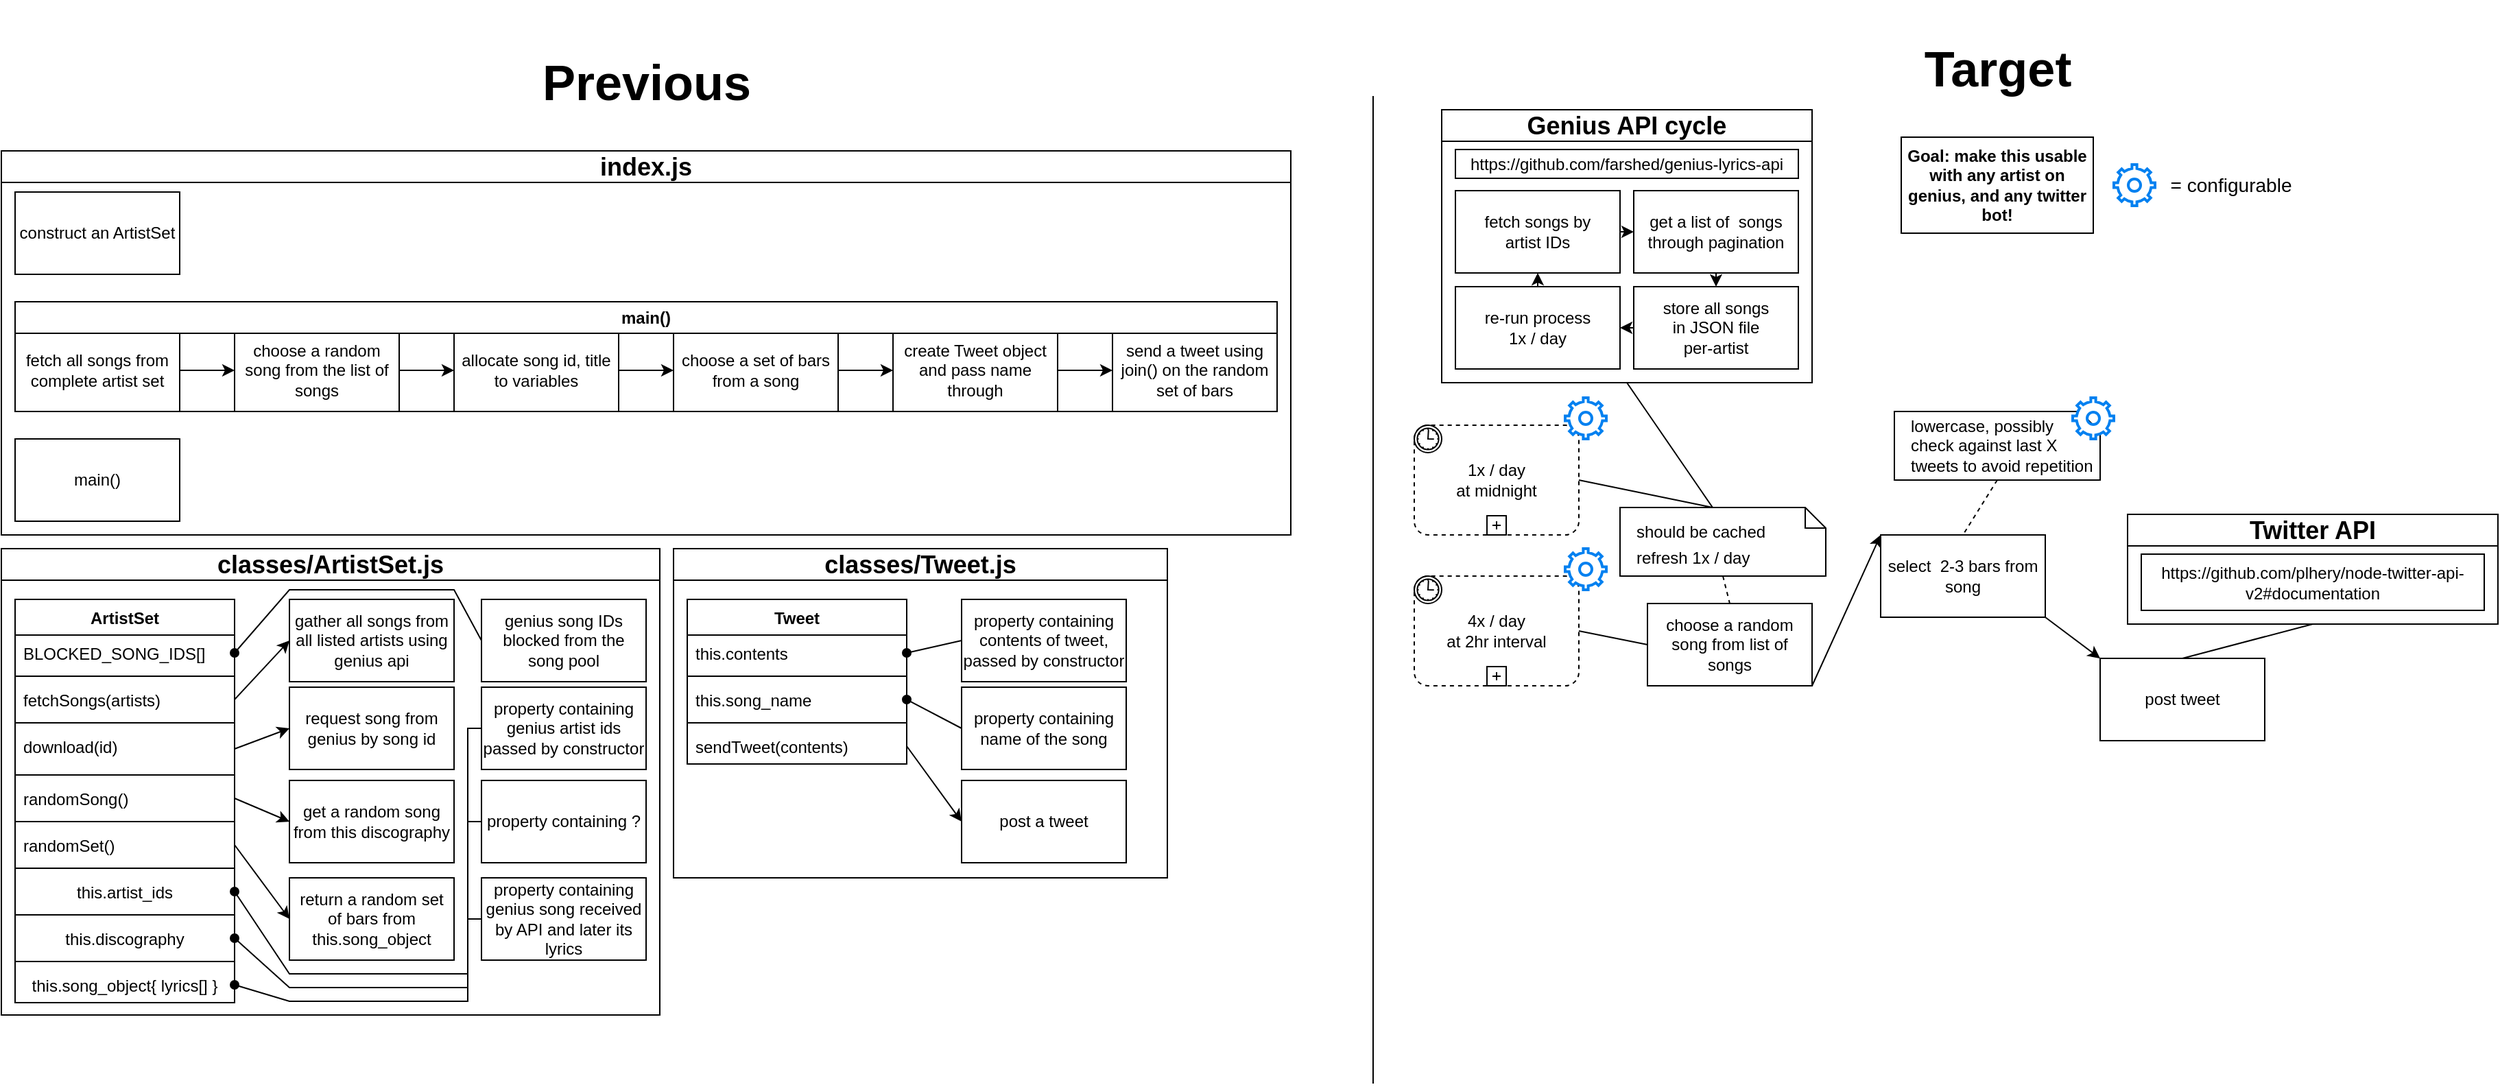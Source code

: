 <mxfile version="20.6.0" type="device"><diagram id="C5RBs43oDa-KdzZeNtuy" name="Page-1"><mxGraphModel dx="1237" dy="1063" grid="1" gridSize="10" guides="1" tooltips="1" connect="1" arrows="1" fold="1" page="0" pageScale="1" pageWidth="1200" pageHeight="1600" math="0" shadow="0"><root><mxCell id="WIyWlLk6GJQsqaUBKTNV-0"/><mxCell id="WIyWlLk6GJQsqaUBKTNV-1" parent="WIyWlLk6GJQsqaUBKTNV-0"/><mxCell id="Gpv4oq7Q0lShvda4jaFB-26" value="&lt;div&gt;&lt;h2&gt;classes/ArtistSet.js&lt;/h2&gt;&lt;/div&gt;" style="swimlane;whiteSpace=wrap;html=1;rounded=0;" parent="WIyWlLk6GJQsqaUBKTNV-1" vertex="1"><mxGeometry x="40" y="330" width="480" height="340" as="geometry"/></mxCell><mxCell id="Gpv4oq7Q0lShvda4jaFB-22" value="ArtistSet" style="swimlane;fontStyle=1;align=center;verticalAlign=top;childLayout=stackLayout;horizontal=1;startSize=26;horizontalStack=0;resizeParent=1;resizeParentMax=0;resizeLast=0;collapsible=1;marginBottom=0;rounded=0;" parent="Gpv4oq7Q0lShvda4jaFB-26" vertex="1"><mxGeometry x="10" y="37" width="160" height="294" as="geometry"/></mxCell><mxCell id="Gpv4oq7Q0lShvda4jaFB-23" value="BLOCKED_SONG_IDS[]" style="text;strokeColor=none;fillColor=none;align=left;verticalAlign=top;spacingLeft=4;spacingRight=4;overflow=hidden;rotatable=0;points=[[0,0.5],[1,0.5]];portConstraint=eastwest;rounded=0;" parent="Gpv4oq7Q0lShvda4jaFB-22" vertex="1"><mxGeometry y="26" width="160" height="26" as="geometry"/></mxCell><mxCell id="Gpv4oq7Q0lShvda4jaFB-24" value="" style="line;strokeWidth=1;fillColor=none;align=left;verticalAlign=middle;spacingTop=-1;spacingLeft=3;spacingRight=3;rotatable=0;labelPosition=right;points=[];portConstraint=eastwest;rounded=0;" parent="Gpv4oq7Q0lShvda4jaFB-22" vertex="1"><mxGeometry y="52" width="160" height="8" as="geometry"/></mxCell><mxCell id="Gpv4oq7Q0lShvda4jaFB-25" value="fetchSongs(artists)" style="text;strokeColor=none;fillColor=none;align=left;verticalAlign=top;spacingLeft=4;spacingRight=4;overflow=hidden;rotatable=0;points=[[0,0.5],[1,0.5]];portConstraint=eastwest;rounded=0;" parent="Gpv4oq7Q0lShvda4jaFB-22" vertex="1"><mxGeometry y="60" width="160" height="26" as="geometry"/></mxCell><mxCell id="Gpv4oq7Q0lShvda4jaFB-31" value="" style="line;strokeWidth=1;fillColor=none;align=left;verticalAlign=middle;spacingTop=-1;spacingLeft=3;spacingRight=3;rotatable=0;labelPosition=right;points=[];portConstraint=eastwest;rounded=0;" parent="Gpv4oq7Q0lShvda4jaFB-22" vertex="1"><mxGeometry y="86" width="160" height="8" as="geometry"/></mxCell><mxCell id="Gpv4oq7Q0lShvda4jaFB-30" value="download(id)" style="text;strokeColor=none;fillColor=none;spacingLeft=4;spacingRight=4;overflow=hidden;rotatable=0;points=[[0,0.5],[1,0.5]];portConstraint=eastwest;fontSize=12;rounded=0;" parent="Gpv4oq7Q0lShvda4jaFB-22" vertex="1"><mxGeometry y="94" width="160" height="30" as="geometry"/></mxCell><mxCell id="Gpv4oq7Q0lShvda4jaFB-36" value="" style="line;strokeWidth=1;fillColor=none;align=left;verticalAlign=middle;spacingTop=-1;spacingLeft=3;spacingRight=3;rotatable=0;labelPosition=right;points=[];portConstraint=eastwest;rounded=0;" parent="Gpv4oq7Q0lShvda4jaFB-22" vertex="1"><mxGeometry y="124" width="160" height="8" as="geometry"/></mxCell><mxCell id="Gpv4oq7Q0lShvda4jaFB-35" value="randomSong()" style="text;strokeColor=none;fillColor=none;align=left;verticalAlign=top;spacingLeft=4;spacingRight=4;overflow=hidden;rotatable=0;points=[[0,0.5],[1,0.5]];portConstraint=eastwest;rounded=0;" parent="Gpv4oq7Q0lShvda4jaFB-22" vertex="1"><mxGeometry y="132" width="160" height="26" as="geometry"/></mxCell><mxCell id="Gpv4oq7Q0lShvda4jaFB-48" value="" style="line;strokeWidth=1;fillColor=none;align=left;verticalAlign=middle;spacingTop=-1;spacingLeft=3;spacingRight=3;rotatable=0;labelPosition=right;points=[];portConstraint=eastwest;rounded=0;" parent="Gpv4oq7Q0lShvda4jaFB-22" vertex="1"><mxGeometry y="158" width="160" height="8" as="geometry"/></mxCell><mxCell id="Gpv4oq7Q0lShvda4jaFB-45" value="randomSet()" style="text;strokeColor=none;fillColor=none;align=left;verticalAlign=top;spacingLeft=4;spacingRight=4;overflow=hidden;rotatable=0;points=[[0,0.5],[1,0.5]];portConstraint=eastwest;rounded=0;" parent="Gpv4oq7Q0lShvda4jaFB-22" vertex="1"><mxGeometry y="166" width="160" height="26" as="geometry"/></mxCell><mxCell id="Gpv4oq7Q0lShvda4jaFB-76" value="" style="line;strokeWidth=1;fillColor=none;align=left;verticalAlign=middle;spacingTop=-1;spacingLeft=3;spacingRight=3;rotatable=0;labelPosition=right;points=[];portConstraint=eastwest;rounded=0;" parent="Gpv4oq7Q0lShvda4jaFB-22" vertex="1"><mxGeometry y="192" width="160" height="8" as="geometry"/></mxCell><mxCell id="Gpv4oq7Q0lShvda4jaFB-75" value="this.artist_ids" style="text;align=center;fontStyle=0;verticalAlign=middle;spacingLeft=3;spacingRight=3;strokeColor=none;rotatable=0;points=[[0,0.5],[1,0.5]];portConstraint=eastwest;rounded=0;" parent="Gpv4oq7Q0lShvda4jaFB-22" vertex="1"><mxGeometry y="200" width="160" height="26" as="geometry"/></mxCell><mxCell id="Gpv4oq7Q0lShvda4jaFB-78" value="" style="line;strokeWidth=1;fillColor=none;align=left;verticalAlign=middle;spacingTop=-1;spacingLeft=3;spacingRight=3;rotatable=0;labelPosition=right;points=[];portConstraint=eastwest;rounded=0;" parent="Gpv4oq7Q0lShvda4jaFB-22" vertex="1"><mxGeometry y="226" width="160" height="8" as="geometry"/></mxCell><mxCell id="Gpv4oq7Q0lShvda4jaFB-77" value="this.discography" style="text;align=center;fontStyle=0;verticalAlign=middle;spacingLeft=3;spacingRight=3;strokeColor=none;rotatable=0;points=[[0,0.5],[1,0.5]];portConstraint=eastwest;rounded=0;" parent="Gpv4oq7Q0lShvda4jaFB-22" vertex="1"><mxGeometry y="234" width="160" height="26" as="geometry"/></mxCell><mxCell id="Gpv4oq7Q0lShvda4jaFB-80" value="" style="line;strokeWidth=1;fillColor=none;align=left;verticalAlign=middle;spacingTop=-1;spacingLeft=3;spacingRight=3;rotatable=0;labelPosition=right;points=[];portConstraint=eastwest;rounded=0;" parent="Gpv4oq7Q0lShvda4jaFB-22" vertex="1"><mxGeometry y="260" width="160" height="8" as="geometry"/></mxCell><mxCell id="Gpv4oq7Q0lShvda4jaFB-79" value="this.song_object{ lyrics[] }" style="text;align=center;fontStyle=0;verticalAlign=middle;spacingLeft=3;spacingRight=3;strokeColor=none;rotatable=0;points=[[0,0.5],[1,0.5]];portConstraint=eastwest;rounded=0;" parent="Gpv4oq7Q0lShvda4jaFB-22" vertex="1"><mxGeometry y="268" width="160" height="26" as="geometry"/></mxCell><mxCell id="Gpv4oq7Q0lShvda4jaFB-27" value="gather all songs from all listed artists using genius api" style="rounded=0;whiteSpace=wrap;html=1;" parent="Gpv4oq7Q0lShvda4jaFB-26" vertex="1"><mxGeometry x="210" y="37" width="120" height="60" as="geometry"/></mxCell><mxCell id="Gpv4oq7Q0lShvda4jaFB-28" value="" style="endArrow=classic;html=1;rounded=0;exitX=1;exitY=0.5;exitDx=0;exitDy=0;entryX=0;entryY=0.5;entryDx=0;entryDy=0;" parent="Gpv4oq7Q0lShvda4jaFB-26" source="Gpv4oq7Q0lShvda4jaFB-25" target="Gpv4oq7Q0lShvda4jaFB-27" edge="1"><mxGeometry width="50" height="50" relative="1" as="geometry"><mxPoint x="580" as="sourcePoint"/><mxPoint x="630" y="-50" as="targetPoint"/></mxGeometry></mxCell><mxCell id="Gpv4oq7Q0lShvda4jaFB-32" value="request song from genius by song id" style="rounded=0;whiteSpace=wrap;html=1;" parent="Gpv4oq7Q0lShvda4jaFB-26" vertex="1"><mxGeometry x="210" y="101" width="120" height="60" as="geometry"/></mxCell><mxCell id="Gpv4oq7Q0lShvda4jaFB-33" value="" style="endArrow=classic;html=1;rounded=0;exitX=1;exitY=0.5;exitDx=0;exitDy=0;entryX=0;entryY=0.5;entryDx=0;entryDy=0;" parent="Gpv4oq7Q0lShvda4jaFB-26" source="Gpv4oq7Q0lShvda4jaFB-30" target="Gpv4oq7Q0lShvda4jaFB-32" edge="1"><mxGeometry width="50" height="50" relative="1" as="geometry"><mxPoint x="580" y="150" as="sourcePoint"/><mxPoint x="630" y="100" as="targetPoint"/></mxGeometry></mxCell><mxCell id="Gpv4oq7Q0lShvda4jaFB-49" value="get a random song from this discography" style="rounded=0;whiteSpace=wrap;html=1;" parent="Gpv4oq7Q0lShvda4jaFB-26" vertex="1"><mxGeometry x="210" y="169" width="120" height="60" as="geometry"/></mxCell><mxCell id="Gpv4oq7Q0lShvda4jaFB-50" value="" style="endArrow=classic;html=1;rounded=0;exitX=1;exitY=0.5;exitDx=0;exitDy=0;entryX=0;entryY=0.5;entryDx=0;entryDy=0;" parent="Gpv4oq7Q0lShvda4jaFB-26" source="Gpv4oq7Q0lShvda4jaFB-35" target="Gpv4oq7Q0lShvda4jaFB-49" edge="1"><mxGeometry width="50" height="50" relative="1" as="geometry"><mxPoint x="580" y="150" as="sourcePoint"/><mxPoint x="630" y="100" as="targetPoint"/></mxGeometry></mxCell><mxCell id="Gpv4oq7Q0lShvda4jaFB-51" value="return a random set of bars from this.song_object" style="rounded=0;whiteSpace=wrap;html=1;" parent="Gpv4oq7Q0lShvda4jaFB-26" vertex="1"><mxGeometry x="210" y="240" width="120" height="60" as="geometry"/></mxCell><mxCell id="Gpv4oq7Q0lShvda4jaFB-52" value="" style="endArrow=classic;html=1;rounded=0;exitX=1;exitY=0.5;exitDx=0;exitDy=0;entryX=0;entryY=0.5;entryDx=0;entryDy=0;" parent="Gpv4oq7Q0lShvda4jaFB-26" source="Gpv4oq7Q0lShvda4jaFB-45" target="Gpv4oq7Q0lShvda4jaFB-51" edge="1"><mxGeometry width="50" height="50" relative="1" as="geometry"><mxPoint x="580" y="150" as="sourcePoint"/><mxPoint x="630" y="100" as="targetPoint"/></mxGeometry></mxCell><mxCell id="Gpv4oq7Q0lShvda4jaFB-72" value="genius song IDs blocked from the song pool" style="rounded=0;whiteSpace=wrap;html=1;" parent="Gpv4oq7Q0lShvda4jaFB-26" vertex="1"><mxGeometry x="350" y="37" width="120" height="60" as="geometry"/></mxCell><mxCell id="Gpv4oq7Q0lShvda4jaFB-74" value="" style="endArrow=none;html=1;rounded=0;align=center;verticalAlign=top;endFill=0;labelBackgroundColor=none;endSize=6;startArrow=oval;startFill=1;exitX=1;exitY=0.5;exitDx=0;exitDy=0;entryX=0;entryY=0.5;entryDx=0;entryDy=0;" parent="Gpv4oq7Q0lShvda4jaFB-26" source="Gpv4oq7Q0lShvda4jaFB-23" target="Gpv4oq7Q0lShvda4jaFB-72" edge="1"><mxGeometry relative="1" as="geometry"><mxPoint x="530" y="10" as="sourcePoint"/><mxPoint x="690" y="10" as="targetPoint"/><Array as="points"><mxPoint x="210" y="30"/><mxPoint x="330" y="30"/></Array></mxGeometry></mxCell><mxCell id="Gpv4oq7Q0lShvda4jaFB-84" value="property containing genius artist ids passed by constructor" style="rounded=0;whiteSpace=wrap;html=1;" parent="Gpv4oq7Q0lShvda4jaFB-26" vertex="1"><mxGeometry x="350" y="101" width="120" height="60" as="geometry"/></mxCell><mxCell id="Gpv4oq7Q0lShvda4jaFB-85" value="" style="endArrow=none;html=1;rounded=0;align=center;verticalAlign=top;endFill=0;labelBackgroundColor=none;endSize=6;startArrow=oval;startFill=1;exitX=1;exitY=0.5;exitDx=0;exitDy=0;entryX=0;entryY=0.5;entryDx=0;entryDy=0;" parent="Gpv4oq7Q0lShvda4jaFB-26" source="Gpv4oq7Q0lShvda4jaFB-75" target="Gpv4oq7Q0lShvda4jaFB-84" edge="1"><mxGeometry relative="1" as="geometry"><mxPoint x="180" y="86" as="sourcePoint"/><mxPoint x="360" y="77" as="targetPoint"/><Array as="points"><mxPoint x="210" y="310"/><mxPoint x="340" y="310"/><mxPoint x="340" y="131"/></Array></mxGeometry></mxCell><mxCell id="Gpv4oq7Q0lShvda4jaFB-89" value="&lt;div&gt;property containing ?&lt;/div&gt;" style="rounded=0;whiteSpace=wrap;html=1;" parent="Gpv4oq7Q0lShvda4jaFB-26" vertex="1"><mxGeometry x="350" y="169" width="120" height="60" as="geometry"/></mxCell><mxCell id="Gpv4oq7Q0lShvda4jaFB-90" value="" style="endArrow=none;html=1;rounded=0;align=center;verticalAlign=top;endFill=0;labelBackgroundColor=none;endSize=6;startArrow=oval;startFill=1;exitX=1;exitY=0.5;exitDx=0;exitDy=0;entryX=0;entryY=0.5;entryDx=0;entryDy=0;" parent="Gpv4oq7Q0lShvda4jaFB-26" source="Gpv4oq7Q0lShvda4jaFB-77" target="Gpv4oq7Q0lShvda4jaFB-89" edge="1"><mxGeometry relative="1" as="geometry"><mxPoint x="180" y="260" as="sourcePoint"/><mxPoint x="360" y="141" as="targetPoint"/><Array as="points"><mxPoint x="210" y="320"/><mxPoint x="340" y="320"/><mxPoint x="340" y="199"/></Array></mxGeometry></mxCell><mxCell id="Gpv4oq7Q0lShvda4jaFB-91" value="property containing genius song received by API and later its lyrics " style="rounded=0;whiteSpace=wrap;html=1;" parent="Gpv4oq7Q0lShvda4jaFB-26" vertex="1"><mxGeometry x="350" y="240" width="120" height="60" as="geometry"/></mxCell><mxCell id="Gpv4oq7Q0lShvda4jaFB-92" value="" style="endArrow=none;html=1;rounded=0;align=center;verticalAlign=top;endFill=0;labelBackgroundColor=none;endSize=6;startArrow=oval;startFill=1;exitX=1;exitY=0.5;exitDx=0;exitDy=0;entryX=0;entryY=0.5;entryDx=0;entryDy=0;" parent="Gpv4oq7Q0lShvda4jaFB-26" source="Gpv4oq7Q0lShvda4jaFB-79" target="Gpv4oq7Q0lShvda4jaFB-91" edge="1"><mxGeometry relative="1" as="geometry"><mxPoint x="180" y="294" as="sourcePoint"/><mxPoint x="360" y="209" as="targetPoint"/><Array as="points"><mxPoint x="210" y="330"/><mxPoint x="340" y="330"/><mxPoint x="340" y="270"/></Array></mxGeometry></mxCell><mxCell id="Gpv4oq7Q0lShvda4jaFB-53" value="&lt;div&gt;&lt;h2&gt;classes/Tweet.js&lt;/h2&gt;&lt;/div&gt;" style="swimlane;whiteSpace=wrap;html=1;rounded=0;" parent="WIyWlLk6GJQsqaUBKTNV-1" vertex="1"><mxGeometry x="530" y="330" width="360" height="240" as="geometry"/></mxCell><mxCell id="Gpv4oq7Q0lShvda4jaFB-54" value="Tweet" style="swimlane;fontStyle=1;align=center;verticalAlign=top;childLayout=stackLayout;horizontal=1;startSize=26;horizontalStack=0;resizeParent=1;resizeParentMax=0;resizeLast=0;collapsible=1;marginBottom=0;rounded=0;" parent="Gpv4oq7Q0lShvda4jaFB-53" vertex="1"><mxGeometry x="10" y="37" width="160" height="120" as="geometry"/></mxCell><mxCell id="Gpv4oq7Q0lShvda4jaFB-55" value="this.contents" style="text;strokeColor=none;fillColor=none;align=left;verticalAlign=top;spacingLeft=4;spacingRight=4;overflow=hidden;rotatable=0;points=[[0,0.5],[1,0.5]];portConstraint=eastwest;rounded=0;" parent="Gpv4oq7Q0lShvda4jaFB-54" vertex="1"><mxGeometry y="26" width="160" height="26" as="geometry"/></mxCell><mxCell id="Gpv4oq7Q0lShvda4jaFB-94" value="" style="line;strokeWidth=1;fillColor=none;align=left;verticalAlign=middle;spacingTop=-1;spacingLeft=3;spacingRight=3;rotatable=0;labelPosition=right;points=[];portConstraint=eastwest;rounded=0;" parent="Gpv4oq7Q0lShvda4jaFB-54" vertex="1"><mxGeometry y="52" width="160" height="8" as="geometry"/></mxCell><mxCell id="Gpv4oq7Q0lShvda4jaFB-93" value="this.song_name" style="text;strokeColor=none;fillColor=none;align=left;verticalAlign=top;spacingLeft=4;spacingRight=4;overflow=hidden;rotatable=0;points=[[0,0.5],[1,0.5]];portConstraint=eastwest;rounded=0;" parent="Gpv4oq7Q0lShvda4jaFB-54" vertex="1"><mxGeometry y="60" width="160" height="26" as="geometry"/></mxCell><mxCell id="Gpv4oq7Q0lShvda4jaFB-96" value="" style="line;strokeWidth=1;fillColor=none;align=left;verticalAlign=middle;spacingTop=-1;spacingLeft=3;spacingRight=3;rotatable=0;labelPosition=right;points=[];portConstraint=eastwest;rounded=0;" parent="Gpv4oq7Q0lShvda4jaFB-54" vertex="1"><mxGeometry y="86" width="160" height="8" as="geometry"/></mxCell><mxCell id="Gpv4oq7Q0lShvda4jaFB-95" value="sendTweet(contents)" style="text;strokeColor=none;fillColor=none;align=left;verticalAlign=top;spacingLeft=4;spacingRight=4;overflow=hidden;rotatable=0;points=[[0,0.5],[1,0.5]];portConstraint=eastwest;rounded=0;" parent="Gpv4oq7Q0lShvda4jaFB-54" vertex="1"><mxGeometry y="94" width="160" height="26" as="geometry"/></mxCell><mxCell id="Gpv4oq7Q0lShvda4jaFB-64" value="property containing contents of tweet, passed by constructor" style="rounded=0;whiteSpace=wrap;html=1;" parent="Gpv4oq7Q0lShvda4jaFB-53" vertex="1"><mxGeometry x="210" y="37" width="120" height="60" as="geometry"/></mxCell><mxCell id="Gpv4oq7Q0lShvda4jaFB-66" value="property containing name of the song" style="rounded=0;whiteSpace=wrap;html=1;" parent="Gpv4oq7Q0lShvda4jaFB-53" vertex="1"><mxGeometry x="210" y="101" width="120" height="60" as="geometry"/></mxCell><mxCell id="Gpv4oq7Q0lShvda4jaFB-68" value="post a tweet" style="rounded=0;whiteSpace=wrap;html=1;" parent="Gpv4oq7Q0lShvda4jaFB-53" vertex="1"><mxGeometry x="210" y="169" width="120" height="60" as="geometry"/></mxCell><mxCell id="Gpv4oq7Q0lShvda4jaFB-100" value="" style="endArrow=classic;html=1;rounded=0;exitX=1;exitY=0.5;exitDx=0;exitDy=0;entryX=0;entryY=0.5;entryDx=0;entryDy=0;" parent="Gpv4oq7Q0lShvda4jaFB-53" source="Gpv4oq7Q0lShvda4jaFB-95" target="Gpv4oq7Q0lShvda4jaFB-68" edge="1"><mxGeometry width="50" height="50" relative="1" as="geometry"><mxPoint y="190" as="sourcePoint"/><mxPoint x="50" y="140" as="targetPoint"/></mxGeometry></mxCell><mxCell id="Gpv4oq7Q0lShvda4jaFB-101" value="" style="endArrow=none;html=1;rounded=0;align=center;verticalAlign=top;endFill=0;labelBackgroundColor=none;endSize=6;startArrow=oval;startFill=1;exitX=1;exitY=0.5;exitDx=0;exitDy=0;entryX=0;entryY=0.5;entryDx=0;entryDy=0;" parent="Gpv4oq7Q0lShvda4jaFB-53" source="Gpv4oq7Q0lShvda4jaFB-93" target="Gpv4oq7Q0lShvda4jaFB-66" edge="1"><mxGeometry relative="1" as="geometry"><mxPoint x="-10" y="258" as="sourcePoint"/><mxPoint x="170" y="210" as="targetPoint"/></mxGeometry></mxCell><mxCell id="Gpv4oq7Q0lShvda4jaFB-102" value="" style="endArrow=none;html=1;rounded=0;align=center;verticalAlign=top;endFill=0;labelBackgroundColor=none;endSize=6;startArrow=oval;startFill=1;exitX=1;exitY=0.5;exitDx=0;exitDy=0;entryX=0;entryY=0.5;entryDx=0;entryDy=0;" parent="Gpv4oq7Q0lShvda4jaFB-53" source="Gpv4oq7Q0lShvda4jaFB-55" target="Gpv4oq7Q0lShvda4jaFB-64" edge="1"><mxGeometry relative="1" as="geometry"><mxPoint x="180" y="120.0" as="sourcePoint"/><mxPoint x="220" y="141" as="targetPoint"/></mxGeometry></mxCell><mxCell id="Gpv4oq7Q0lShvda4jaFB-20" value="&lt;div&gt;&lt;h2&gt;index.js&lt;/h2&gt;&lt;/div&gt;" style="swimlane;whiteSpace=wrap;html=1;startSize=23;container=0;rounded=0;" parent="WIyWlLk6GJQsqaUBKTNV-1" vertex="1"><mxGeometry x="40" y="40" width="940" height="280" as="geometry"/></mxCell><mxCell id="Gpv4oq7Q0lShvda4jaFB-18" value="main()" style="rounded=0;whiteSpace=wrap;html=1;" parent="Gpv4oq7Q0lShvda4jaFB-20" vertex="1"><mxGeometry x="10" y="210" width="120" height="60" as="geometry"/></mxCell><mxCell id="Gpv4oq7Q0lShvda4jaFB-16" value="&lt;div&gt;construct an ArtistSet&lt;br&gt;&lt;/div&gt;" style="rounded=0;whiteSpace=wrap;html=1;" parent="WIyWlLk6GJQsqaUBKTNV-1" vertex="1"><mxGeometry x="50" y="70" width="120" height="60" as="geometry"/></mxCell><mxCell id="Gpv4oq7Q0lShvda4jaFB-105" value="" style="group;rounded=0;" parent="WIyWlLk6GJQsqaUBKTNV-1" vertex="1" connectable="0"><mxGeometry x="50" y="150" width="920" height="80" as="geometry"/></mxCell><mxCell id="Gpv4oq7Q0lShvda4jaFB-104" value="" style="group;rounded=0;" parent="Gpv4oq7Q0lShvda4jaFB-105" vertex="1" connectable="0"><mxGeometry y="20" width="920" height="60" as="geometry"/></mxCell><mxCell id="Gpv4oq7Q0lShvda4jaFB-2" value="fetch all songs from complete artist set" style="rounded=0;whiteSpace=wrap;html=1;" parent="Gpv4oq7Q0lShvda4jaFB-104" vertex="1"><mxGeometry width="120" height="60" as="geometry"/></mxCell><mxCell id="Gpv4oq7Q0lShvda4jaFB-5" value="" style="endArrow=classic;html=1;rounded=0;exitX=1;exitY=0.5;exitDx=0;exitDy=0;" parent="Gpv4oq7Q0lShvda4jaFB-104" source="Gpv4oq7Q0lShvda4jaFB-2" edge="1"><mxGeometry width="50" height="50" relative="1" as="geometry"><mxPoint x="350" y="220" as="sourcePoint"/><mxPoint x="160" y="30" as="targetPoint"/></mxGeometry></mxCell><mxCell id="Gpv4oq7Q0lShvda4jaFB-6" value="choose a random song from the list of songs" style="rounded=0;whiteSpace=wrap;html=1;" parent="Gpv4oq7Q0lShvda4jaFB-104" vertex="1"><mxGeometry x="160" width="120" height="60" as="geometry"/></mxCell><mxCell id="Gpv4oq7Q0lShvda4jaFB-7" value="&lt;div&gt;allocate song id, title to variables&lt;/div&gt;" style="rounded=0;whiteSpace=wrap;html=1;" parent="Gpv4oq7Q0lShvda4jaFB-104" vertex="1"><mxGeometry x="320" width="120" height="60" as="geometry"/></mxCell><mxCell id="Gpv4oq7Q0lShvda4jaFB-8" value="" style="endArrow=classic;html=1;rounded=0;exitX=1;exitY=0.5;exitDx=0;exitDy=0;" parent="Gpv4oq7Q0lShvda4jaFB-104" source="Gpv4oq7Q0lShvda4jaFB-6" edge="1"><mxGeometry width="50" height="50" relative="1" as="geometry"><mxPoint x="130" y="40" as="sourcePoint"/><mxPoint x="320" y="30" as="targetPoint"/></mxGeometry></mxCell><mxCell id="Gpv4oq7Q0lShvda4jaFB-9" value="&lt;div&gt;choose a set of bars from a song&lt;/div&gt;" style="rounded=0;whiteSpace=wrap;html=1;" parent="Gpv4oq7Q0lShvda4jaFB-104" vertex="1"><mxGeometry x="480" width="120" height="60" as="geometry"/></mxCell><mxCell id="Gpv4oq7Q0lShvda4jaFB-10" value="" style="endArrow=classic;html=1;rounded=0;exitX=1;exitY=0.5;exitDx=0;exitDy=0;entryX=0;entryY=0.5;entryDx=0;entryDy=0;" parent="Gpv4oq7Q0lShvda4jaFB-104" source="Gpv4oq7Q0lShvda4jaFB-7" target="Gpv4oq7Q0lShvda4jaFB-9" edge="1"><mxGeometry width="50" height="50" relative="1" as="geometry"><mxPoint x="350" y="220" as="sourcePoint"/><mxPoint x="400" y="170" as="targetPoint"/></mxGeometry></mxCell><mxCell id="Gpv4oq7Q0lShvda4jaFB-11" value="create Tweet object and pass name through" style="rounded=0;whiteSpace=wrap;html=1;" parent="Gpv4oq7Q0lShvda4jaFB-104" vertex="1"><mxGeometry x="640" width="120" height="60" as="geometry"/></mxCell><mxCell id="Gpv4oq7Q0lShvda4jaFB-12" value="" style="endArrow=classic;html=1;rounded=0;exitX=1;exitY=0.5;exitDx=0;exitDy=0;entryX=0;entryY=0.5;entryDx=0;entryDy=0;" parent="Gpv4oq7Q0lShvda4jaFB-104" source="Gpv4oq7Q0lShvda4jaFB-9" target="Gpv4oq7Q0lShvda4jaFB-11" edge="1"><mxGeometry width="50" height="50" relative="1" as="geometry"><mxPoint x="350" y="220" as="sourcePoint"/><mxPoint x="400" y="170" as="targetPoint"/></mxGeometry></mxCell><mxCell id="Gpv4oq7Q0lShvda4jaFB-13" value="send a tweet using join() on the random set of bars" style="rounded=0;whiteSpace=wrap;html=1;" parent="Gpv4oq7Q0lShvda4jaFB-104" vertex="1"><mxGeometry x="800" width="120" height="60" as="geometry"/></mxCell><mxCell id="Gpv4oq7Q0lShvda4jaFB-14" value="" style="endArrow=classic;html=1;rounded=0;entryX=0;entryY=0.5;entryDx=0;entryDy=0;exitX=1;exitY=0.5;exitDx=0;exitDy=0;" parent="Gpv4oq7Q0lShvda4jaFB-104" source="Gpv4oq7Q0lShvda4jaFB-11" target="Gpv4oq7Q0lShvda4jaFB-13" edge="1"><mxGeometry width="50" height="50" relative="1" as="geometry"><mxPoint x="800" y="30" as="sourcePoint"/><mxPoint x="400" y="170" as="targetPoint"/></mxGeometry></mxCell><mxCell id="Gpv4oq7Q0lShvda4jaFB-19" value="main()" style="swimlane;whiteSpace=wrap;html=1;container=0;rounded=0;" parent="Gpv4oq7Q0lShvda4jaFB-105" vertex="1"><mxGeometry width="920" height="80" as="geometry"/></mxCell><mxCell id="HTvsQ88Zgo5Wz_uzQxbz-4" value="" style="endArrow=none;html=1;rounded=0;" edge="1" parent="WIyWlLk6GJQsqaUBKTNV-1"><mxGeometry width="50" height="50" relative="1" as="geometry"><mxPoint x="1040" y="720" as="sourcePoint"/><mxPoint x="1040" as="targetPoint"/></mxGeometry></mxCell><mxCell id="HTvsQ88Zgo5Wz_uzQxbz-5" value="choose a random song from list of songs" style="rounded=0;whiteSpace=wrap;html=1;" vertex="1" parent="WIyWlLk6GJQsqaUBKTNV-1"><mxGeometry x="1240" y="370" width="120" height="60" as="geometry"/></mxCell><mxCell id="HTvsQ88Zgo5Wz_uzQxbz-8" value="select&amp;nbsp; 2-3 bars from song" style="rounded=0;whiteSpace=wrap;html=1;" vertex="1" parent="WIyWlLk6GJQsqaUBKTNV-1"><mxGeometry x="1410" y="320" width="120" height="60" as="geometry"/></mxCell><mxCell id="HTvsQ88Zgo5Wz_uzQxbz-9" value="" style="endArrow=classic;html=1;rounded=0;exitX=1;exitY=1;exitDx=0;exitDy=0;entryX=0;entryY=0;entryDx=0;entryDy=0;" edge="1" parent="WIyWlLk6GJQsqaUBKTNV-1" source="HTvsQ88Zgo5Wz_uzQxbz-5" target="HTvsQ88Zgo5Wz_uzQxbz-8"><mxGeometry width="50" height="50" relative="1" as="geometry"><mxPoint x="1390" y="400" as="sourcePoint"/><mxPoint x="1440" y="350" as="targetPoint"/></mxGeometry></mxCell><mxCell id="HTvsQ88Zgo5Wz_uzQxbz-18" value="&lt;p style=&quot;line-height: 0%;&quot;&gt;should be cached&lt;/p&gt;&lt;div&gt;refresh 1x / day&lt;br&gt;&lt;/div&gt;" style="shape=note;size=15;align=left;spacingLeft=10;html=1;whiteSpace=wrap;" vertex="1" parent="WIyWlLk6GJQsqaUBKTNV-1"><mxGeometry x="1220" y="300" width="150" height="50" as="geometry"/></mxCell><mxCell id="HTvsQ88Zgo5Wz_uzQxbz-20" value="" style="edgeStyle=none;endArrow=none;exitX=0.5;exitY=1;dashed=1;html=1;rounded=0;exitDx=0;exitDy=0;exitPerimeter=0;entryX=0.5;entryY=0;entryDx=0;entryDy=0;" edge="1" source="HTvsQ88Zgo5Wz_uzQxbz-18" parent="WIyWlLk6GJQsqaUBKTNV-1" target="HTvsQ88Zgo5Wz_uzQxbz-5"><mxGeometry x="1" relative="1" as="geometry"><mxPoint x="1400" y="260" as="targetPoint"/></mxGeometry></mxCell><mxCell id="HTvsQ88Zgo5Wz_uzQxbz-21" value="&lt;div&gt;lowercase, possibly&amp;nbsp; check against last X tweets to avoid repetition&lt;/div&gt;" style="shape=note;size=15;align=left;spacingLeft=10;html=1;whiteSpace=wrap;" vertex="1" parent="WIyWlLk6GJQsqaUBKTNV-1"><mxGeometry x="1420" y="230" width="150" height="50" as="geometry"/></mxCell><mxCell id="HTvsQ88Zgo5Wz_uzQxbz-22" value="" style="edgeStyle=none;endArrow=none;exitX=0.5;exitY=1;dashed=1;html=1;rounded=0;exitDx=0;exitDy=0;exitPerimeter=0;entryX=0.5;entryY=0;entryDx=0;entryDy=0;" edge="1" parent="WIyWlLk6GJQsqaUBKTNV-1" source="HTvsQ88Zgo5Wz_uzQxbz-21" target="HTvsQ88Zgo5Wz_uzQxbz-8"><mxGeometry x="1" relative="1" as="geometry"><mxPoint x="1330" y="230" as="targetPoint"/><mxPoint x="1325" y="210" as="sourcePoint"/></mxGeometry></mxCell><mxCell id="HTvsQ88Zgo5Wz_uzQxbz-23" value="post tweet" style="rounded=0;whiteSpace=wrap;html=1;" vertex="1" parent="WIyWlLk6GJQsqaUBKTNV-1"><mxGeometry x="1570" y="410" width="120" height="60" as="geometry"/></mxCell><mxCell id="HTvsQ88Zgo5Wz_uzQxbz-25" value="&lt;div&gt;4x / day&lt;/div&gt;&lt;div&gt;at 2hr interval&lt;/div&gt;" style="points=[[0.25,0,0],[0.5,0,0],[0.75,0,0],[1,0.25,0],[1,0.5,0],[1,0.75,0],[0.75,1,0],[0.5,1,0],[0.25,1,0],[0,0.75,0],[0,0.5,0],[0,0.25,0]];shape=mxgraph.bpmn.task;whiteSpace=wrap;rectStyle=rounded;size=10;html=1;taskMarker=abstract;bpmnShapeType=subprocess;isLoopSub=1;outline=eventInt;symbol=timer;" vertex="1" parent="WIyWlLk6GJQsqaUBKTNV-1"><mxGeometry x="1070" y="350" width="120" height="80" as="geometry"/></mxCell><mxCell id="HTvsQ88Zgo5Wz_uzQxbz-26" value="" style="endArrow=none;html=1;rounded=0;exitX=1;exitY=0.5;exitDx=0;exitDy=0;exitPerimeter=0;entryX=0;entryY=0.5;entryDx=0;entryDy=0;" edge="1" parent="WIyWlLk6GJQsqaUBKTNV-1" source="HTvsQ88Zgo5Wz_uzQxbz-25" target="HTvsQ88Zgo5Wz_uzQxbz-5"><mxGeometry width="50" height="50" relative="1" as="geometry"><mxPoint x="1190" y="460" as="sourcePoint"/><mxPoint x="1240" y="410" as="targetPoint"/></mxGeometry></mxCell><mxCell id="HTvsQ88Zgo5Wz_uzQxbz-27" value="&lt;div&gt;1x / day&lt;/div&gt;&lt;div&gt;at midnight&lt;br&gt;&lt;/div&gt;" style="points=[[0.25,0,0],[0.5,0,0],[0.75,0,0],[1,0.25,0],[1,0.5,0],[1,0.75,0],[0.75,1,0],[0.5,1,0],[0.25,1,0],[0,0.75,0],[0,0.5,0],[0,0.25,0]];shape=mxgraph.bpmn.task;whiteSpace=wrap;rectStyle=rounded;size=10;html=1;taskMarker=abstract;bpmnShapeType=subprocess;isLoopSub=1;outline=eventInt;symbol=timer;" vertex="1" parent="WIyWlLk6GJQsqaUBKTNV-1"><mxGeometry x="1070" y="240" width="120" height="80" as="geometry"/></mxCell><mxCell id="HTvsQ88Zgo5Wz_uzQxbz-28" value="" style="endArrow=none;html=1;rounded=0;exitX=1;exitY=0.5;exitDx=0;exitDy=0;exitPerimeter=0;entryX=0;entryY=0;entryDx=67.5;entryDy=0;entryPerimeter=0;" edge="1" parent="WIyWlLk6GJQsqaUBKTNV-1" source="HTvsQ88Zgo5Wz_uzQxbz-27" target="HTvsQ88Zgo5Wz_uzQxbz-18"><mxGeometry width="50" height="50" relative="1" as="geometry"><mxPoint x="1190" y="460" as="sourcePoint"/><mxPoint x="1240" y="410" as="targetPoint"/></mxGeometry></mxCell><mxCell id="HTvsQ88Zgo5Wz_uzQxbz-29" value="" style="endArrow=classic;html=1;rounded=0;exitX=1;exitY=1;exitDx=0;exitDy=0;entryX=0;entryY=0;entryDx=0;entryDy=0;" edge="1" parent="WIyWlLk6GJQsqaUBKTNV-1" source="HTvsQ88Zgo5Wz_uzQxbz-8" target="HTvsQ88Zgo5Wz_uzQxbz-23"><mxGeometry width="50" height="50" relative="1" as="geometry"><mxPoint x="1210" y="310" as="sourcePoint"/><mxPoint x="1260" y="260" as="targetPoint"/></mxGeometry></mxCell><mxCell id="HTvsQ88Zgo5Wz_uzQxbz-30" value="&lt;h2&gt;Genius API cycle&lt;br&gt;&lt;/h2&gt;" style="swimlane;whiteSpace=wrap;html=1;rounded=0;" vertex="1" parent="WIyWlLk6GJQsqaUBKTNV-1"><mxGeometry x="1090" y="10" width="270" height="199" as="geometry"/></mxCell><mxCell id="HTvsQ88Zgo5Wz_uzQxbz-43" value="&lt;div&gt;fetch songs by &lt;br&gt;&lt;/div&gt;&lt;div&gt;artist IDs&lt;br&gt;&lt;/div&gt;" style="rounded=0;whiteSpace=wrap;html=1;" vertex="1" parent="HTvsQ88Zgo5Wz_uzQxbz-30"><mxGeometry x="10" y="59" width="120" height="60" as="geometry"/></mxCell><mxCell id="HTvsQ88Zgo5Wz_uzQxbz-44" value="&lt;div&gt;get a list of&amp;nbsp; songs&lt;/div&gt;&lt;div&gt;through pagination&lt;br&gt;&lt;/div&gt;" style="rounded=0;whiteSpace=wrap;html=1;" vertex="1" parent="HTvsQ88Zgo5Wz_uzQxbz-30"><mxGeometry x="140" y="59" width="120" height="60" as="geometry"/></mxCell><mxCell id="HTvsQ88Zgo5Wz_uzQxbz-45" value="" style="endArrow=classic;html=1;rounded=0;entryX=0;entryY=0.5;entryDx=0;entryDy=0;" edge="1" parent="HTvsQ88Zgo5Wz_uzQxbz-30" target="HTvsQ88Zgo5Wz_uzQxbz-44"><mxGeometry width="50" height="50" relative="1" as="geometry"><mxPoint x="130" y="89" as="sourcePoint"/><mxPoint x="90" y="-27" as="targetPoint"/></mxGeometry></mxCell><mxCell id="HTvsQ88Zgo5Wz_uzQxbz-46" value="&lt;div&gt;store all songs&lt;/div&gt;&lt;div&gt;in JSON file&lt;/div&gt;&lt;div&gt;per-artist&lt;br&gt;&lt;/div&gt;" style="rounded=0;whiteSpace=wrap;html=1;" vertex="1" parent="HTvsQ88Zgo5Wz_uzQxbz-30"><mxGeometry x="140" y="129" width="120" height="60" as="geometry"/></mxCell><mxCell id="HTvsQ88Zgo5Wz_uzQxbz-47" value="" style="endArrow=classic;html=1;rounded=0;exitX=0.5;exitY=1;exitDx=0;exitDy=0;entryX=0.5;entryY=0;entryDx=0;entryDy=0;" edge="1" parent="HTvsQ88Zgo5Wz_uzQxbz-30" source="HTvsQ88Zgo5Wz_uzQxbz-44" target="HTvsQ88Zgo5Wz_uzQxbz-46"><mxGeometry width="50" height="50" relative="1" as="geometry"><mxPoint x="40" y="23" as="sourcePoint"/><mxPoint x="90" y="-27" as="targetPoint"/></mxGeometry></mxCell><mxCell id="HTvsQ88Zgo5Wz_uzQxbz-48" value="&lt;div&gt;re-run process&lt;/div&gt;&lt;div&gt;1x / day&lt;br&gt;&lt;/div&gt;" style="rounded=0;whiteSpace=wrap;html=1;" vertex="1" parent="HTvsQ88Zgo5Wz_uzQxbz-30"><mxGeometry x="10" y="129" width="120" height="60" as="geometry"/></mxCell><mxCell id="HTvsQ88Zgo5Wz_uzQxbz-49" value="" style="endArrow=classic;html=1;rounded=0;entryX=1;entryY=0.5;entryDx=0;entryDy=0;" edge="1" parent="HTvsQ88Zgo5Wz_uzQxbz-30" target="HTvsQ88Zgo5Wz_uzQxbz-48"><mxGeometry width="50" height="50" relative="1" as="geometry"><mxPoint x="140" y="159" as="sourcePoint"/><mxPoint x="150" y="83" as="targetPoint"/></mxGeometry></mxCell><mxCell id="HTvsQ88Zgo5Wz_uzQxbz-50" value="" style="endArrow=classic;html=1;rounded=0;entryX=0.5;entryY=1;entryDx=0;entryDy=0;exitX=0.5;exitY=0;exitDx=0;exitDy=0;" edge="1" parent="HTvsQ88Zgo5Wz_uzQxbz-30" source="HTvsQ88Zgo5Wz_uzQxbz-48" target="HTvsQ88Zgo5Wz_uzQxbz-43"><mxGeometry width="50" height="50" relative="1" as="geometry"><mxPoint x="80" y="182" as="sourcePoint"/><mxPoint x="130" y="132" as="targetPoint"/></mxGeometry></mxCell><mxCell id="HTvsQ88Zgo5Wz_uzQxbz-51" value="https://github.com/farshed/genius-lyrics-api" style="rounded=0;whiteSpace=wrap;html=1;" vertex="1" parent="HTvsQ88Zgo5Wz_uzQxbz-30"><mxGeometry x="10" y="29" width="250" height="21" as="geometry"/></mxCell><mxCell id="HTvsQ88Zgo5Wz_uzQxbz-52" value="&lt;h2&gt;Twitter API&lt;br&gt;&lt;/h2&gt;" style="swimlane;whiteSpace=wrap;html=1;rounded=0;" vertex="1" parent="WIyWlLk6GJQsqaUBKTNV-1"><mxGeometry x="1590" y="305" width="270" height="80" as="geometry"/></mxCell><mxCell id="HTvsQ88Zgo5Wz_uzQxbz-61" value="https://github.com/plhery/node-twitter-api-v2#documentation" style="rounded=0;whiteSpace=wrap;html=1;" vertex="1" parent="HTvsQ88Zgo5Wz_uzQxbz-52"><mxGeometry x="10" y="29" width="250" height="41" as="geometry"/></mxCell><mxCell id="HTvsQ88Zgo5Wz_uzQxbz-62" value="&lt;b&gt;Goal: make this usable with any artist on genius, and any twitter bot!&lt;br&gt;&lt;/b&gt;" style="rounded=0;whiteSpace=wrap;html=1;" vertex="1" parent="WIyWlLk6GJQsqaUBKTNV-1"><mxGeometry x="1425" y="30" width="140" height="70" as="geometry"/></mxCell><mxCell id="HTvsQ88Zgo5Wz_uzQxbz-63" value="" style="html=1;verticalLabelPosition=bottom;align=center;labelBackgroundColor=#ffffff;verticalAlign=top;strokeWidth=2;strokeColor=#0080F0;shadow=0;dashed=0;shape=mxgraph.ios7.icons.settings;" vertex="1" parent="WIyWlLk6GJQsqaUBKTNV-1"><mxGeometry x="1180" y="220" width="30" height="30" as="geometry"/></mxCell><mxCell id="HTvsQ88Zgo5Wz_uzQxbz-64" value="" style="html=1;verticalLabelPosition=bottom;align=center;labelBackgroundColor=#ffffff;verticalAlign=top;strokeWidth=2;strokeColor=#0080F0;shadow=0;dashed=0;shape=mxgraph.ios7.icons.settings;" vertex="1" parent="WIyWlLk6GJQsqaUBKTNV-1"><mxGeometry x="1180" y="330" width="30" height="30" as="geometry"/></mxCell><mxCell id="HTvsQ88Zgo5Wz_uzQxbz-65" value="" style="html=1;verticalLabelPosition=bottom;align=center;labelBackgroundColor=#ffffff;verticalAlign=top;strokeWidth=2;strokeColor=#0080F0;shadow=0;dashed=0;shape=mxgraph.ios7.icons.settings;" vertex="1" parent="WIyWlLk6GJQsqaUBKTNV-1"><mxGeometry x="1550" y="220" width="30" height="30" as="geometry"/></mxCell><mxCell id="HTvsQ88Zgo5Wz_uzQxbz-66" value="" style="html=1;verticalLabelPosition=bottom;align=center;labelBackgroundColor=#ffffff;verticalAlign=top;strokeWidth=2;strokeColor=#0080F0;shadow=0;dashed=0;shape=mxgraph.ios7.icons.settings;" vertex="1" parent="WIyWlLk6GJQsqaUBKTNV-1"><mxGeometry x="1580" y="50" width="30" height="30" as="geometry"/></mxCell><mxCell id="HTvsQ88Zgo5Wz_uzQxbz-68" value="&lt;h3&gt;&lt;span style=&quot;font-weight: normal;&quot;&gt;= configurable&lt;/span&gt;&lt;/h3&gt;" style="text;html=1;align=center;verticalAlign=middle;resizable=0;points=[];autosize=1;strokeColor=none;fillColor=none;" vertex="1" parent="WIyWlLk6GJQsqaUBKTNV-1"><mxGeometry x="1610" y="35" width="110" height="60" as="geometry"/></mxCell><mxCell id="HTvsQ88Zgo5Wz_uzQxbz-70" value="&lt;h1 style=&quot;font-size: 36px;&quot;&gt;&lt;font style=&quot;font-size: 36px;&quot;&gt;Previous&lt;/font&gt;&lt;/h1&gt;" style="text;html=1;align=center;verticalAlign=middle;resizable=0;points=[];autosize=1;strokeColor=none;fillColor=none;" vertex="1" parent="WIyWlLk6GJQsqaUBKTNV-1"><mxGeometry x="420" y="-60" width="180" height="100" as="geometry"/></mxCell><mxCell id="HTvsQ88Zgo5Wz_uzQxbz-71" value="&lt;h1 style=&quot;font-size: 36px;&quot;&gt;&lt;font style=&quot;font-size: 36px;&quot;&gt;Target&lt;/font&gt;&lt;/h1&gt;" style="text;html=1;align=center;verticalAlign=middle;resizable=0;points=[];autosize=1;strokeColor=none;fillColor=none;" vertex="1" parent="WIyWlLk6GJQsqaUBKTNV-1"><mxGeometry x="1430" y="-70" width="130" height="100" as="geometry"/></mxCell><mxCell id="HTvsQ88Zgo5Wz_uzQxbz-72" value="" style="endArrow=none;html=1;rounded=0;fontSize=36;exitX=0.5;exitY=0;exitDx=0;exitDy=0;entryX=0.5;entryY=1;entryDx=0;entryDy=0;" edge="1" parent="WIyWlLk6GJQsqaUBKTNV-1" source="HTvsQ88Zgo5Wz_uzQxbz-23" target="HTvsQ88Zgo5Wz_uzQxbz-52"><mxGeometry width="50" height="50" relative="1" as="geometry"><mxPoint x="1340" y="300" as="sourcePoint"/><mxPoint x="1390" y="250" as="targetPoint"/></mxGeometry></mxCell><mxCell id="HTvsQ88Zgo5Wz_uzQxbz-73" value="" style="endArrow=none;html=1;rounded=0;fontSize=36;entryX=0;entryY=0;entryDx=67.5;entryDy=0;entryPerimeter=0;exitX=0.5;exitY=1;exitDx=0;exitDy=0;" edge="1" parent="WIyWlLk6GJQsqaUBKTNV-1" source="HTvsQ88Zgo5Wz_uzQxbz-30" target="HTvsQ88Zgo5Wz_uzQxbz-18"><mxGeometry width="50" height="50" relative="1" as="geometry"><mxPoint x="1340" y="300" as="sourcePoint"/><mxPoint x="1390" y="250" as="targetPoint"/></mxGeometry></mxCell></root></mxGraphModel></diagram></mxfile>